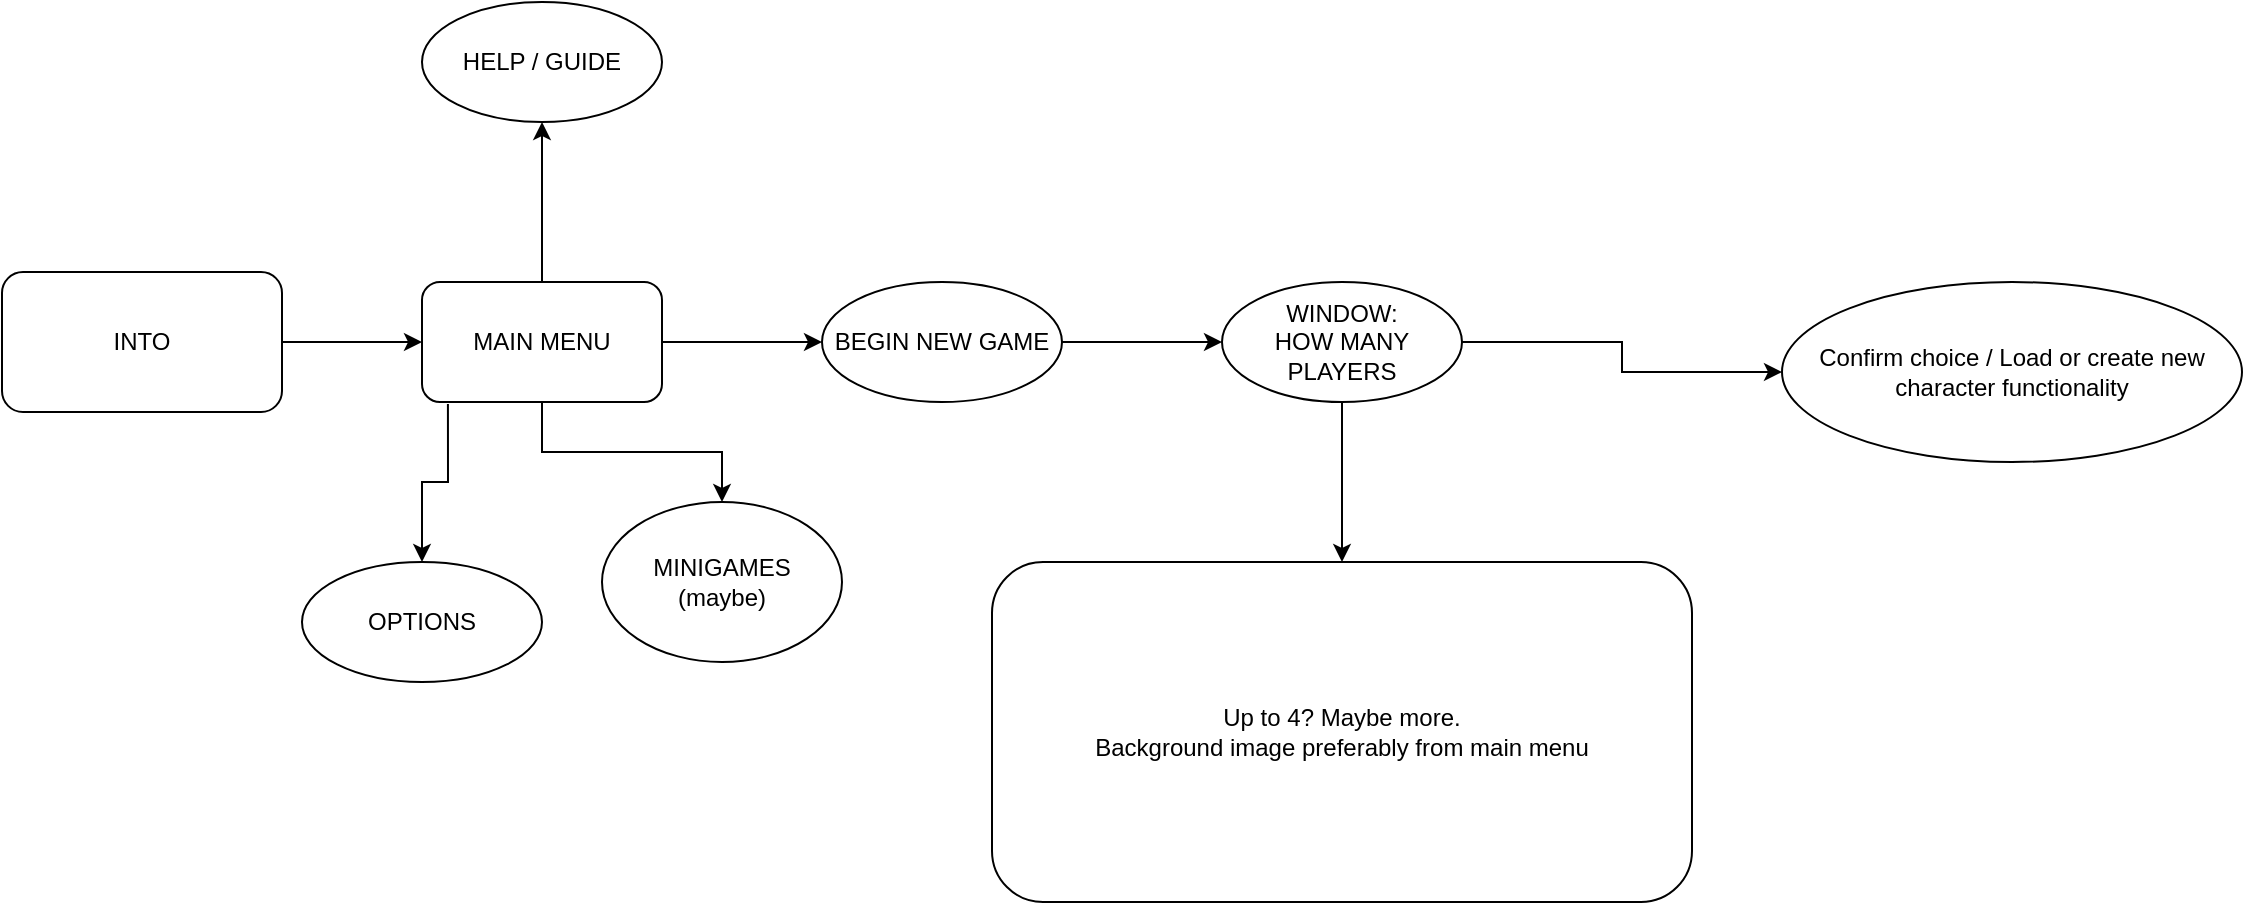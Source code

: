 <mxfile version="20.0.3" type="github">
  <diagram id="SZfK_inIEzVROsYKz_Nr" name="Page-1">
    <mxGraphModel dx="2272" dy="780" grid="1" gridSize="10" guides="1" tooltips="1" connect="1" arrows="1" fold="1" page="1" pageScale="1" pageWidth="850" pageHeight="1100" math="0" shadow="0">
      <root>
        <mxCell id="0" />
        <mxCell id="1" parent="0" />
        <mxCell id="ox3uqfzwlMQcpdOZVIlB-2" style="edgeStyle=orthogonalEdgeStyle;rounded=0;orthogonalLoop=1;jettySize=auto;html=1;" parent="1" source="ox3uqfzwlMQcpdOZVIlB-1" target="ox3uqfzwlMQcpdOZVIlB-5" edge="1">
          <mxGeometry relative="1" as="geometry">
            <mxPoint x="-460" y="610" as="targetPoint" />
          </mxGeometry>
        </mxCell>
        <mxCell id="ox3uqfzwlMQcpdOZVIlB-1" value="INTO" style="rounded=1;whiteSpace=wrap;html=1;" parent="1" vertex="1">
          <mxGeometry x="-680" y="575" width="140" height="70" as="geometry" />
        </mxCell>
        <mxCell id="ox3uqfzwlMQcpdOZVIlB-8" value="" style="edgeStyle=orthogonalEdgeStyle;rounded=0;orthogonalLoop=1;jettySize=auto;html=1;" parent="1" source="ox3uqfzwlMQcpdOZVIlB-5" target="ox3uqfzwlMQcpdOZVIlB-7" edge="1">
          <mxGeometry relative="1" as="geometry" />
        </mxCell>
        <mxCell id="ox3uqfzwlMQcpdOZVIlB-10" value="" style="edgeStyle=orthogonalEdgeStyle;rounded=0;orthogonalLoop=1;jettySize=auto;html=1;exitX=0.108;exitY=1.017;exitDx=0;exitDy=0;exitPerimeter=0;" parent="1" source="ox3uqfzwlMQcpdOZVIlB-5" target="ox3uqfzwlMQcpdOZVIlB-9" edge="1">
          <mxGeometry relative="1" as="geometry" />
        </mxCell>
        <mxCell id="ox3uqfzwlMQcpdOZVIlB-12" value="" style="edgeStyle=orthogonalEdgeStyle;rounded=0;orthogonalLoop=1;jettySize=auto;html=1;" parent="1" source="ox3uqfzwlMQcpdOZVIlB-5" target="ox3uqfzwlMQcpdOZVIlB-11" edge="1">
          <mxGeometry relative="1" as="geometry" />
        </mxCell>
        <mxCell id="ox3uqfzwlMQcpdOZVIlB-17" style="edgeStyle=orthogonalEdgeStyle;rounded=0;orthogonalLoop=1;jettySize=auto;html=1;" parent="1" source="ox3uqfzwlMQcpdOZVIlB-5" target="ox3uqfzwlMQcpdOZVIlB-18" edge="1">
          <mxGeometry relative="1" as="geometry">
            <mxPoint x="-350" y="710" as="targetPoint" />
          </mxGeometry>
        </mxCell>
        <mxCell id="ox3uqfzwlMQcpdOZVIlB-5" value="MAIN MENU" style="rounded=1;whiteSpace=wrap;html=1;" parent="1" vertex="1">
          <mxGeometry x="-470" y="580" width="120" height="60" as="geometry" />
        </mxCell>
        <mxCell id="ox3uqfzwlMQcpdOZVIlB-7" value="HELP / GUIDE" style="ellipse;whiteSpace=wrap;html=1;rounded=1;" parent="1" vertex="1">
          <mxGeometry x="-470" y="440" width="120" height="60" as="geometry" />
        </mxCell>
        <mxCell id="ox3uqfzwlMQcpdOZVIlB-9" value="OPTIONS" style="ellipse;whiteSpace=wrap;html=1;rounded=1;" parent="1" vertex="1">
          <mxGeometry x="-530" y="720" width="120" height="60" as="geometry" />
        </mxCell>
        <mxCell id="zvDr6hN8rVWCarO8aaTl-2" value="" style="edgeStyle=orthogonalEdgeStyle;rounded=0;orthogonalLoop=1;jettySize=auto;html=1;" edge="1" parent="1" source="ox3uqfzwlMQcpdOZVIlB-11" target="zvDr6hN8rVWCarO8aaTl-1">
          <mxGeometry relative="1" as="geometry" />
        </mxCell>
        <mxCell id="ox3uqfzwlMQcpdOZVIlB-11" value="BEGIN NEW GAME" style="ellipse;whiteSpace=wrap;html=1;rounded=1;" parent="1" vertex="1">
          <mxGeometry x="-270" y="580" width="120" height="60" as="geometry" />
        </mxCell>
        <mxCell id="ox3uqfzwlMQcpdOZVIlB-18" value="MINIGAMES&lt;br&gt;(maybe)" style="ellipse;whiteSpace=wrap;html=1;" parent="1" vertex="1">
          <mxGeometry x="-380" y="690" width="120" height="80" as="geometry" />
        </mxCell>
        <mxCell id="zvDr6hN8rVWCarO8aaTl-4" value="" style="edgeStyle=orthogonalEdgeStyle;rounded=0;orthogonalLoop=1;jettySize=auto;html=1;" edge="1" parent="1" source="zvDr6hN8rVWCarO8aaTl-1" target="zvDr6hN8rVWCarO8aaTl-3">
          <mxGeometry relative="1" as="geometry" />
        </mxCell>
        <mxCell id="zvDr6hN8rVWCarO8aaTl-6" value="" style="edgeStyle=orthogonalEdgeStyle;rounded=0;orthogonalLoop=1;jettySize=auto;html=1;" edge="1" parent="1" source="zvDr6hN8rVWCarO8aaTl-1" target="zvDr6hN8rVWCarO8aaTl-5">
          <mxGeometry relative="1" as="geometry" />
        </mxCell>
        <mxCell id="zvDr6hN8rVWCarO8aaTl-1" value="WINDOW:&lt;br&gt;HOW MANY PLAYERS" style="ellipse;whiteSpace=wrap;html=1;rounded=1;" vertex="1" parent="1">
          <mxGeometry x="-70" y="580" width="120" height="60" as="geometry" />
        </mxCell>
        <mxCell id="zvDr6hN8rVWCarO8aaTl-3" value="&lt;div&gt;Up to 4? Maybe more. &lt;br&gt;&lt;/div&gt;&lt;div&gt;Background image preferably from main menu&lt;br&gt;&lt;/div&gt;" style="whiteSpace=wrap;html=1;rounded=1;" vertex="1" parent="1">
          <mxGeometry x="-185" y="720" width="350" height="170" as="geometry" />
        </mxCell>
        <mxCell id="zvDr6hN8rVWCarO8aaTl-5" value="Confirm choice / Load or create new character functionality " style="ellipse;whiteSpace=wrap;html=1;rounded=1;" vertex="1" parent="1">
          <mxGeometry x="210" y="580" width="230" height="90" as="geometry" />
        </mxCell>
      </root>
    </mxGraphModel>
  </diagram>
</mxfile>
